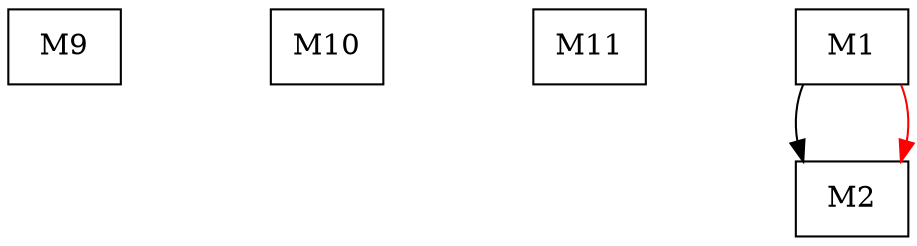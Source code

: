 digraph{ nodesep = 1; node[shape = record];
M9[label="M9"];
M10[label="M10"];
M11[label="M11"];
M1 -> M2;
M1 -> M2[color="red"];
}
